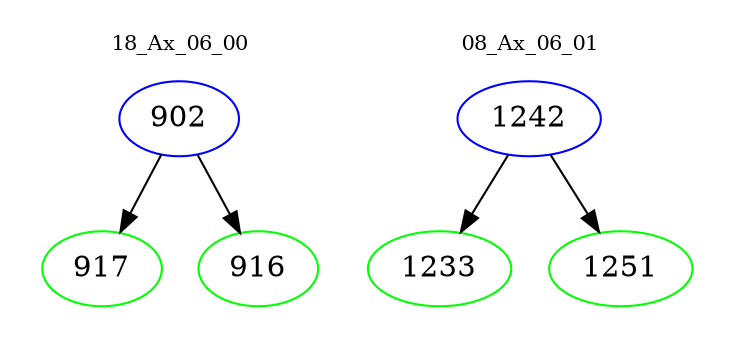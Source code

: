 digraph{
subgraph cluster_0 {
color = white
label = "18_Ax_06_00";
fontsize=10;
T0_902 [label="902", color="blue"]
T0_902 -> T0_917 [color="black"]
T0_917 [label="917", color="green"]
T0_902 -> T0_916 [color="black"]
T0_916 [label="916", color="green"]
}
subgraph cluster_1 {
color = white
label = "08_Ax_06_01";
fontsize=10;
T1_1242 [label="1242", color="blue"]
T1_1242 -> T1_1233 [color="black"]
T1_1233 [label="1233", color="green"]
T1_1242 -> T1_1251 [color="black"]
T1_1251 [label="1251", color="green"]
}
}
